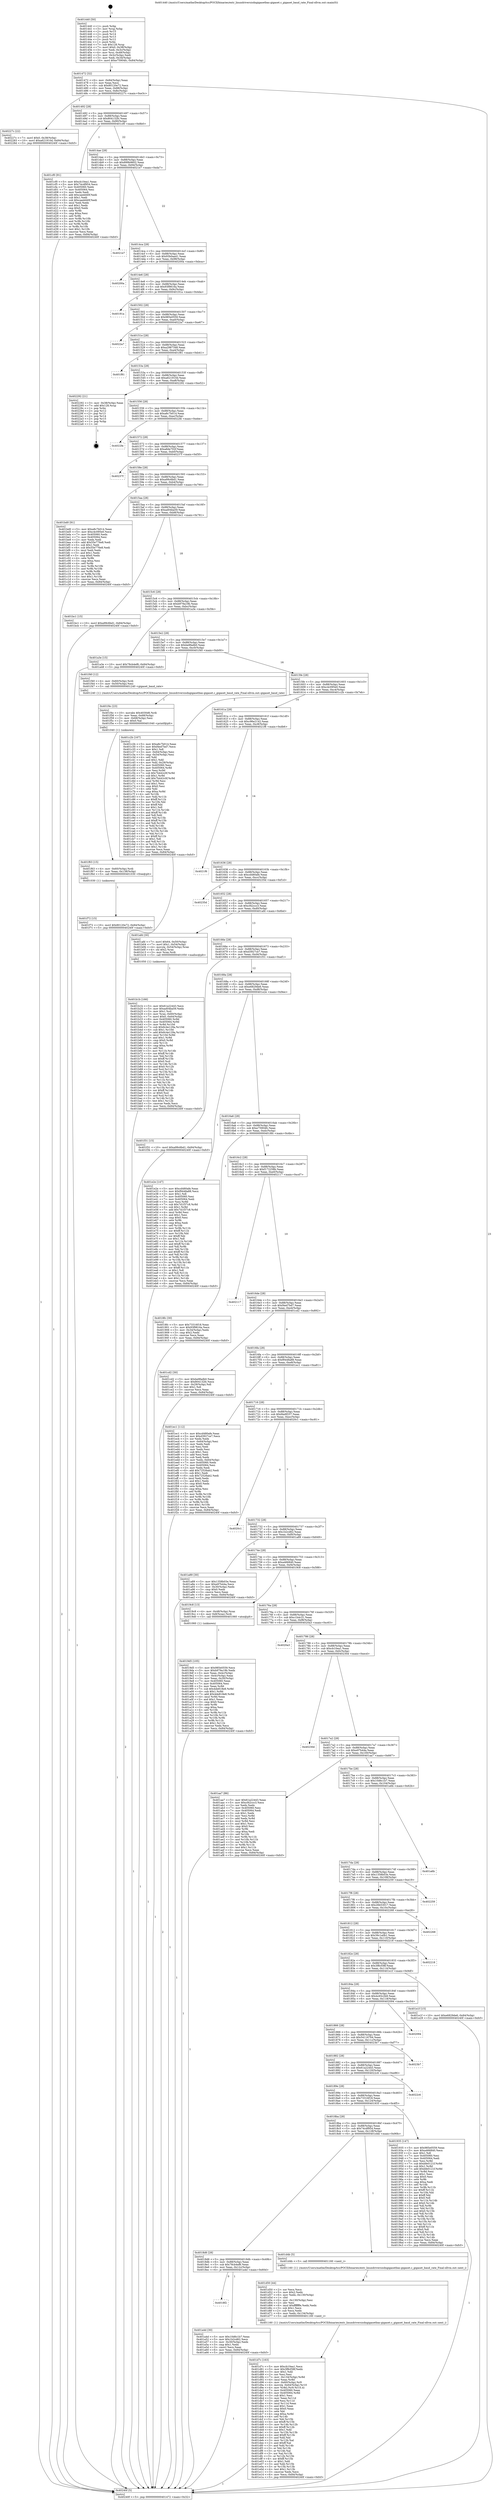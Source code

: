 digraph "0x401440" {
  label = "0x401440 (/mnt/c/Users/mathe/Desktop/tcc/POCII/binaries/extr_linuxdriversisdngigasetbas-gigaset.c_gigaset_baud_rate_Final-ollvm.out::main(0))"
  labelloc = "t"
  node[shape=record]

  Entry [label="",width=0.3,height=0.3,shape=circle,fillcolor=black,style=filled]
  "0x401472" [label="{
     0x401472 [32]\l
     | [instrs]\l
     &nbsp;&nbsp;0x401472 \<+6\>: mov -0x84(%rbp),%eax\l
     &nbsp;&nbsp;0x401478 \<+2\>: mov %eax,%ecx\l
     &nbsp;&nbsp;0x40147a \<+6\>: sub $0x80120e72,%ecx\l
     &nbsp;&nbsp;0x401480 \<+6\>: mov %eax,-0x88(%rbp)\l
     &nbsp;&nbsp;0x401486 \<+6\>: mov %ecx,-0x8c(%rbp)\l
     &nbsp;&nbsp;0x40148c \<+6\>: je 000000000040227c \<main+0xe3c\>\l
  }"]
  "0x40227c" [label="{
     0x40227c [22]\l
     | [instrs]\l
     &nbsp;&nbsp;0x40227c \<+7\>: movl $0x0,-0x38(%rbp)\l
     &nbsp;&nbsp;0x402283 \<+10\>: movl $0xa621910d,-0x84(%rbp)\l
     &nbsp;&nbsp;0x40228d \<+5\>: jmp 000000000040240f \<main+0xfcf\>\l
  }"]
  "0x401492" [label="{
     0x401492 [28]\l
     | [instrs]\l
     &nbsp;&nbsp;0x401492 \<+5\>: jmp 0000000000401497 \<main+0x57\>\l
     &nbsp;&nbsp;0x401497 \<+6\>: mov -0x88(%rbp),%eax\l
     &nbsp;&nbsp;0x40149d \<+5\>: sub $0x804132fc,%eax\l
     &nbsp;&nbsp;0x4014a2 \<+6\>: mov %eax,-0x90(%rbp)\l
     &nbsp;&nbsp;0x4014a8 \<+6\>: je 0000000000401cf0 \<main+0x8b0\>\l
  }"]
  Exit [label="",width=0.3,height=0.3,shape=circle,fillcolor=black,style=filled,peripheries=2]
  "0x401cf0" [label="{
     0x401cf0 [91]\l
     | [instrs]\l
     &nbsp;&nbsp;0x401cf0 \<+5\>: mov $0xcb10ea1,%eax\l
     &nbsp;&nbsp;0x401cf5 \<+5\>: mov $0x74cdf954,%ecx\l
     &nbsp;&nbsp;0x401cfa \<+7\>: mov 0x405060,%edx\l
     &nbsp;&nbsp;0x401d01 \<+7\>: mov 0x405064,%esi\l
     &nbsp;&nbsp;0x401d08 \<+2\>: mov %edx,%edi\l
     &nbsp;&nbsp;0x401d0a \<+6\>: add $0xcaedd40f,%edi\l
     &nbsp;&nbsp;0x401d10 \<+3\>: sub $0x1,%edi\l
     &nbsp;&nbsp;0x401d13 \<+6\>: sub $0xcaedd40f,%edi\l
     &nbsp;&nbsp;0x401d19 \<+3\>: imul %edi,%edx\l
     &nbsp;&nbsp;0x401d1c \<+3\>: and $0x1,%edx\l
     &nbsp;&nbsp;0x401d1f \<+3\>: cmp $0x0,%edx\l
     &nbsp;&nbsp;0x401d22 \<+4\>: sete %r8b\l
     &nbsp;&nbsp;0x401d26 \<+3\>: cmp $0xa,%esi\l
     &nbsp;&nbsp;0x401d29 \<+4\>: setl %r9b\l
     &nbsp;&nbsp;0x401d2d \<+3\>: mov %r8b,%r10b\l
     &nbsp;&nbsp;0x401d30 \<+3\>: and %r9b,%r10b\l
     &nbsp;&nbsp;0x401d33 \<+3\>: xor %r9b,%r8b\l
     &nbsp;&nbsp;0x401d36 \<+3\>: or %r8b,%r10b\l
     &nbsp;&nbsp;0x401d39 \<+4\>: test $0x1,%r10b\l
     &nbsp;&nbsp;0x401d3d \<+3\>: cmovne %ecx,%eax\l
     &nbsp;&nbsp;0x401d40 \<+6\>: mov %eax,-0x84(%rbp)\l
     &nbsp;&nbsp;0x401d46 \<+5\>: jmp 000000000040240f \<main+0xfcf\>\l
  }"]
  "0x4014ae" [label="{
     0x4014ae [28]\l
     | [instrs]\l
     &nbsp;&nbsp;0x4014ae \<+5\>: jmp 00000000004014b3 \<main+0x73\>\l
     &nbsp;&nbsp;0x4014b3 \<+6\>: mov -0x88(%rbp),%eax\l
     &nbsp;&nbsp;0x4014b9 \<+5\>: sub $0x899b9602,%eax\l
     &nbsp;&nbsp;0x4014be \<+6\>: mov %eax,-0x94(%rbp)\l
     &nbsp;&nbsp;0x4014c4 \<+6\>: je 00000000004021e7 \<main+0xda7\>\l
  }"]
  "0x401f72" [label="{
     0x401f72 [15]\l
     | [instrs]\l
     &nbsp;&nbsp;0x401f72 \<+10\>: movl $0x80120e72,-0x84(%rbp)\l
     &nbsp;&nbsp;0x401f7c \<+5\>: jmp 000000000040240f \<main+0xfcf\>\l
  }"]
  "0x4021e7" [label="{
     0x4021e7\l
  }", style=dashed]
  "0x4014ca" [label="{
     0x4014ca [28]\l
     | [instrs]\l
     &nbsp;&nbsp;0x4014ca \<+5\>: jmp 00000000004014cf \<main+0x8f\>\l
     &nbsp;&nbsp;0x4014cf \<+6\>: mov -0x88(%rbp),%eax\l
     &nbsp;&nbsp;0x4014d5 \<+5\>: sub $0x93b0aa41,%eax\l
     &nbsp;&nbsp;0x4014da \<+6\>: mov %eax,-0x98(%rbp)\l
     &nbsp;&nbsp;0x4014e0 \<+6\>: je 000000000040200a \<main+0xbca\>\l
  }"]
  "0x401f63" [label="{
     0x401f63 [15]\l
     | [instrs]\l
     &nbsp;&nbsp;0x401f63 \<+4\>: mov -0x60(%rbp),%rdi\l
     &nbsp;&nbsp;0x401f67 \<+6\>: mov %eax,-0x138(%rbp)\l
     &nbsp;&nbsp;0x401f6d \<+5\>: call 0000000000401030 \<free@plt\>\l
     | [calls]\l
     &nbsp;&nbsp;0x401030 \{1\} (unknown)\l
  }"]
  "0x40200a" [label="{
     0x40200a\l
  }", style=dashed]
  "0x4014e6" [label="{
     0x4014e6 [28]\l
     | [instrs]\l
     &nbsp;&nbsp;0x4014e6 \<+5\>: jmp 00000000004014eb \<main+0xab\>\l
     &nbsp;&nbsp;0x4014eb \<+6\>: mov -0x88(%rbp),%eax\l
     &nbsp;&nbsp;0x4014f1 \<+5\>: sub $0x93f9816a,%eax\l
     &nbsp;&nbsp;0x4014f6 \<+6\>: mov %eax,-0x9c(%rbp)\l
     &nbsp;&nbsp;0x4014fc \<+6\>: je 000000000040191a \<main+0x4da\>\l
  }"]
  "0x401f4c" [label="{
     0x401f4c [23]\l
     | [instrs]\l
     &nbsp;&nbsp;0x401f4c \<+10\>: movabs $0x4030d6,%rdi\l
     &nbsp;&nbsp;0x401f56 \<+3\>: mov %eax,-0x68(%rbp)\l
     &nbsp;&nbsp;0x401f59 \<+3\>: mov -0x68(%rbp),%esi\l
     &nbsp;&nbsp;0x401f5c \<+2\>: mov $0x0,%al\l
     &nbsp;&nbsp;0x401f5e \<+5\>: call 0000000000401040 \<printf@plt\>\l
     | [calls]\l
     &nbsp;&nbsp;0x401040 \{1\} (unknown)\l
  }"]
  "0x40191a" [label="{
     0x40191a\l
  }", style=dashed]
  "0x401502" [label="{
     0x401502 [28]\l
     | [instrs]\l
     &nbsp;&nbsp;0x401502 \<+5\>: jmp 0000000000401507 \<main+0xc7\>\l
     &nbsp;&nbsp;0x401507 \<+6\>: mov -0x88(%rbp),%eax\l
     &nbsp;&nbsp;0x40150d \<+5\>: sub $0x985e0559,%eax\l
     &nbsp;&nbsp;0x401512 \<+6\>: mov %eax,-0xa0(%rbp)\l
     &nbsp;&nbsp;0x401518 \<+6\>: je 00000000004022a7 \<main+0xe67\>\l
  }"]
  "0x401d7c" [label="{
     0x401d7c [163]\l
     | [instrs]\l
     &nbsp;&nbsp;0x401d7c \<+5\>: mov $0xcb10ea1,%ecx\l
     &nbsp;&nbsp;0x401d81 \<+5\>: mov $0x3f8cf38f,%edx\l
     &nbsp;&nbsp;0x401d86 \<+3\>: mov $0x1,%dil\l
     &nbsp;&nbsp;0x401d89 \<+2\>: xor %esi,%esi\l
     &nbsp;&nbsp;0x401d8b \<+7\>: mov -0x134(%rbp),%r8d\l
     &nbsp;&nbsp;0x401d92 \<+4\>: imul %eax,%r8d\l
     &nbsp;&nbsp;0x401d96 \<+4\>: mov -0x60(%rbp),%r9\l
     &nbsp;&nbsp;0x401d9a \<+4\>: movslq -0x64(%rbp),%r10\l
     &nbsp;&nbsp;0x401d9e \<+4\>: mov %r8d,(%r9,%r10,4)\l
     &nbsp;&nbsp;0x401da2 \<+7\>: mov 0x405060,%eax\l
     &nbsp;&nbsp;0x401da9 \<+8\>: mov 0x405064,%r8d\l
     &nbsp;&nbsp;0x401db1 \<+3\>: sub $0x1,%esi\l
     &nbsp;&nbsp;0x401db4 \<+3\>: mov %eax,%r11d\l
     &nbsp;&nbsp;0x401db7 \<+3\>: add %esi,%r11d\l
     &nbsp;&nbsp;0x401dba \<+4\>: imul %r11d,%eax\l
     &nbsp;&nbsp;0x401dbe \<+3\>: and $0x1,%eax\l
     &nbsp;&nbsp;0x401dc1 \<+3\>: cmp $0x0,%eax\l
     &nbsp;&nbsp;0x401dc4 \<+3\>: sete %bl\l
     &nbsp;&nbsp;0x401dc7 \<+4\>: cmp $0xa,%r8d\l
     &nbsp;&nbsp;0x401dcb \<+4\>: setl %r14b\l
     &nbsp;&nbsp;0x401dcf \<+3\>: mov %bl,%r15b\l
     &nbsp;&nbsp;0x401dd2 \<+4\>: xor $0xff,%r15b\l
     &nbsp;&nbsp;0x401dd6 \<+3\>: mov %r14b,%r12b\l
     &nbsp;&nbsp;0x401dd9 \<+4\>: xor $0xff,%r12b\l
     &nbsp;&nbsp;0x401ddd \<+4\>: xor $0x1,%dil\l
     &nbsp;&nbsp;0x401de1 \<+3\>: mov %r15b,%r13b\l
     &nbsp;&nbsp;0x401de4 \<+4\>: and $0xff,%r13b\l
     &nbsp;&nbsp;0x401de8 \<+3\>: and %dil,%bl\l
     &nbsp;&nbsp;0x401deb \<+3\>: mov %r12b,%al\l
     &nbsp;&nbsp;0x401dee \<+2\>: and $0xff,%al\l
     &nbsp;&nbsp;0x401df0 \<+3\>: and %dil,%r14b\l
     &nbsp;&nbsp;0x401df3 \<+3\>: or %bl,%r13b\l
     &nbsp;&nbsp;0x401df6 \<+3\>: or %r14b,%al\l
     &nbsp;&nbsp;0x401df9 \<+3\>: xor %al,%r13b\l
     &nbsp;&nbsp;0x401dfc \<+3\>: or %r12b,%r15b\l
     &nbsp;&nbsp;0x401dff \<+4\>: xor $0xff,%r15b\l
     &nbsp;&nbsp;0x401e03 \<+4\>: or $0x1,%dil\l
     &nbsp;&nbsp;0x401e07 \<+3\>: and %dil,%r15b\l
     &nbsp;&nbsp;0x401e0a \<+3\>: or %r15b,%r13b\l
     &nbsp;&nbsp;0x401e0d \<+4\>: test $0x1,%r13b\l
     &nbsp;&nbsp;0x401e11 \<+3\>: cmovne %edx,%ecx\l
     &nbsp;&nbsp;0x401e14 \<+6\>: mov %ecx,-0x84(%rbp)\l
     &nbsp;&nbsp;0x401e1a \<+5\>: jmp 000000000040240f \<main+0xfcf\>\l
  }"]
  "0x4022a7" [label="{
     0x4022a7\l
  }", style=dashed]
  "0x40151e" [label="{
     0x40151e [28]\l
     | [instrs]\l
     &nbsp;&nbsp;0x40151e \<+5\>: jmp 0000000000401523 \<main+0xe3\>\l
     &nbsp;&nbsp;0x401523 \<+6\>: mov -0x88(%rbp),%eax\l
     &nbsp;&nbsp;0x401529 \<+5\>: sub $0xa2987348,%eax\l
     &nbsp;&nbsp;0x40152e \<+6\>: mov %eax,-0xa4(%rbp)\l
     &nbsp;&nbsp;0x401534 \<+6\>: je 0000000000401f81 \<main+0xb41\>\l
  }"]
  "0x401d50" [label="{
     0x401d50 [44]\l
     | [instrs]\l
     &nbsp;&nbsp;0x401d50 \<+2\>: xor %ecx,%ecx\l
     &nbsp;&nbsp;0x401d52 \<+5\>: mov $0x2,%edx\l
     &nbsp;&nbsp;0x401d57 \<+6\>: mov %edx,-0x130(%rbp)\l
     &nbsp;&nbsp;0x401d5d \<+1\>: cltd\l
     &nbsp;&nbsp;0x401d5e \<+6\>: mov -0x130(%rbp),%esi\l
     &nbsp;&nbsp;0x401d64 \<+2\>: idiv %esi\l
     &nbsp;&nbsp;0x401d66 \<+6\>: imul $0xfffffffe,%edx,%edx\l
     &nbsp;&nbsp;0x401d6c \<+3\>: sub $0x1,%ecx\l
     &nbsp;&nbsp;0x401d6f \<+2\>: sub %ecx,%edx\l
     &nbsp;&nbsp;0x401d71 \<+6\>: mov %edx,-0x134(%rbp)\l
     &nbsp;&nbsp;0x401d77 \<+5\>: call 0000000000401160 \<next_i\>\l
     | [calls]\l
     &nbsp;&nbsp;0x401160 \{1\} (/mnt/c/Users/mathe/Desktop/tcc/POCII/binaries/extr_linuxdriversisdngigasetbas-gigaset.c_gigaset_baud_rate_Final-ollvm.out::next_i)\l
  }"]
  "0x401f81" [label="{
     0x401f81\l
  }", style=dashed]
  "0x40153a" [label="{
     0x40153a [28]\l
     | [instrs]\l
     &nbsp;&nbsp;0x40153a \<+5\>: jmp 000000000040153f \<main+0xff\>\l
     &nbsp;&nbsp;0x40153f \<+6\>: mov -0x88(%rbp),%eax\l
     &nbsp;&nbsp;0x401545 \<+5\>: sub $0xa621910d,%eax\l
     &nbsp;&nbsp;0x40154a \<+6\>: mov %eax,-0xa8(%rbp)\l
     &nbsp;&nbsp;0x401550 \<+6\>: je 0000000000402292 \<main+0xe52\>\l
  }"]
  "0x401b1b" [label="{
     0x401b1b [166]\l
     | [instrs]\l
     &nbsp;&nbsp;0x401b1b \<+5\>: mov $0x61a22443,%ecx\l
     &nbsp;&nbsp;0x401b20 \<+5\>: mov $0xad04ba59,%edx\l
     &nbsp;&nbsp;0x401b25 \<+3\>: mov $0x1,%sil\l
     &nbsp;&nbsp;0x401b28 \<+4\>: mov %rax,-0x60(%rbp)\l
     &nbsp;&nbsp;0x401b2c \<+7\>: movl $0x0,-0x64(%rbp)\l
     &nbsp;&nbsp;0x401b33 \<+8\>: mov 0x405060,%r8d\l
     &nbsp;&nbsp;0x401b3b \<+8\>: mov 0x405064,%r9d\l
     &nbsp;&nbsp;0x401b43 \<+3\>: mov %r8d,%r10d\l
     &nbsp;&nbsp;0x401b46 \<+7\>: sub $0x6c4e129a,%r10d\l
     &nbsp;&nbsp;0x401b4d \<+4\>: sub $0x1,%r10d\l
     &nbsp;&nbsp;0x401b51 \<+7\>: add $0x6c4e129a,%r10d\l
     &nbsp;&nbsp;0x401b58 \<+4\>: imul %r10d,%r8d\l
     &nbsp;&nbsp;0x401b5c \<+4\>: and $0x1,%r8d\l
     &nbsp;&nbsp;0x401b60 \<+4\>: cmp $0x0,%r8d\l
     &nbsp;&nbsp;0x401b64 \<+4\>: sete %r11b\l
     &nbsp;&nbsp;0x401b68 \<+4\>: cmp $0xa,%r9d\l
     &nbsp;&nbsp;0x401b6c \<+3\>: setl %bl\l
     &nbsp;&nbsp;0x401b6f \<+3\>: mov %r11b,%r14b\l
     &nbsp;&nbsp;0x401b72 \<+4\>: xor $0xff,%r14b\l
     &nbsp;&nbsp;0x401b76 \<+3\>: mov %bl,%r15b\l
     &nbsp;&nbsp;0x401b79 \<+4\>: xor $0xff,%r15b\l
     &nbsp;&nbsp;0x401b7d \<+4\>: xor $0x0,%sil\l
     &nbsp;&nbsp;0x401b81 \<+3\>: mov %r14b,%r12b\l
     &nbsp;&nbsp;0x401b84 \<+4\>: and $0x0,%r12b\l
     &nbsp;&nbsp;0x401b88 \<+3\>: and %sil,%r11b\l
     &nbsp;&nbsp;0x401b8b \<+3\>: mov %r15b,%r13b\l
     &nbsp;&nbsp;0x401b8e \<+4\>: and $0x0,%r13b\l
     &nbsp;&nbsp;0x401b92 \<+3\>: and %sil,%bl\l
     &nbsp;&nbsp;0x401b95 \<+3\>: or %r11b,%r12b\l
     &nbsp;&nbsp;0x401b98 \<+3\>: or %bl,%r13b\l
     &nbsp;&nbsp;0x401b9b \<+3\>: xor %r13b,%r12b\l
     &nbsp;&nbsp;0x401b9e \<+3\>: or %r15b,%r14b\l
     &nbsp;&nbsp;0x401ba1 \<+4\>: xor $0xff,%r14b\l
     &nbsp;&nbsp;0x401ba5 \<+4\>: or $0x0,%sil\l
     &nbsp;&nbsp;0x401ba9 \<+3\>: and %sil,%r14b\l
     &nbsp;&nbsp;0x401bac \<+3\>: or %r14b,%r12b\l
     &nbsp;&nbsp;0x401baf \<+4\>: test $0x1,%r12b\l
     &nbsp;&nbsp;0x401bb3 \<+3\>: cmovne %edx,%ecx\l
     &nbsp;&nbsp;0x401bb6 \<+6\>: mov %ecx,-0x84(%rbp)\l
     &nbsp;&nbsp;0x401bbc \<+5\>: jmp 000000000040240f \<main+0xfcf\>\l
  }"]
  "0x402292" [label="{
     0x402292 [21]\l
     | [instrs]\l
     &nbsp;&nbsp;0x402292 \<+3\>: mov -0x38(%rbp),%eax\l
     &nbsp;&nbsp;0x402295 \<+7\>: add $0x128,%rsp\l
     &nbsp;&nbsp;0x40229c \<+1\>: pop %rbx\l
     &nbsp;&nbsp;0x40229d \<+2\>: pop %r12\l
     &nbsp;&nbsp;0x40229f \<+2\>: pop %r13\l
     &nbsp;&nbsp;0x4022a1 \<+2\>: pop %r14\l
     &nbsp;&nbsp;0x4022a3 \<+2\>: pop %r15\l
     &nbsp;&nbsp;0x4022a5 \<+1\>: pop %rbp\l
     &nbsp;&nbsp;0x4022a6 \<+1\>: ret\l
  }"]
  "0x401556" [label="{
     0x401556 [28]\l
     | [instrs]\l
     &nbsp;&nbsp;0x401556 \<+5\>: jmp 000000000040155b \<main+0x11b\>\l
     &nbsp;&nbsp;0x40155b \<+6\>: mov -0x88(%rbp),%eax\l
     &nbsp;&nbsp;0x401561 \<+5\>: sub $0xa8c7b014,%eax\l
     &nbsp;&nbsp;0x401566 \<+6\>: mov %eax,-0xac(%rbp)\l
     &nbsp;&nbsp;0x40156c \<+6\>: je 00000000004022fe \<main+0xebe\>\l
  }"]
  "0x4018f2" [label="{
     0x4018f2\l
  }", style=dashed]
  "0x4022fe" [label="{
     0x4022fe\l
  }", style=dashed]
  "0x401572" [label="{
     0x401572 [28]\l
     | [instrs]\l
     &nbsp;&nbsp;0x401572 \<+5\>: jmp 0000000000401577 \<main+0x137\>\l
     &nbsp;&nbsp;0x401577 \<+6\>: mov -0x88(%rbp),%eax\l
     &nbsp;&nbsp;0x40157d \<+5\>: sub $0xa8de702f,%eax\l
     &nbsp;&nbsp;0x401582 \<+6\>: mov %eax,-0xb0(%rbp)\l
     &nbsp;&nbsp;0x401588 \<+6\>: je 000000000040237f \<main+0xf3f\>\l
  }"]
  "0x401a4d" [label="{
     0x401a4d [30]\l
     | [instrs]\l
     &nbsp;&nbsp;0x401a4d \<+5\>: mov $0x10d6c1b7,%eax\l
     &nbsp;&nbsp;0x401a52 \<+5\>: mov $0x1b2cd62,%ecx\l
     &nbsp;&nbsp;0x401a57 \<+3\>: mov -0x30(%rbp),%edx\l
     &nbsp;&nbsp;0x401a5a \<+3\>: cmp $0x1,%edx\l
     &nbsp;&nbsp;0x401a5d \<+3\>: cmovl %ecx,%eax\l
     &nbsp;&nbsp;0x401a60 \<+6\>: mov %eax,-0x84(%rbp)\l
     &nbsp;&nbsp;0x401a66 \<+5\>: jmp 000000000040240f \<main+0xfcf\>\l
  }"]
  "0x40237f" [label="{
     0x40237f\l
  }", style=dashed]
  "0x40158e" [label="{
     0x40158e [28]\l
     | [instrs]\l
     &nbsp;&nbsp;0x40158e \<+5\>: jmp 0000000000401593 \<main+0x153\>\l
     &nbsp;&nbsp;0x401593 \<+6\>: mov -0x88(%rbp),%eax\l
     &nbsp;&nbsp;0x401599 \<+5\>: sub $0xa99c6bd1,%eax\l
     &nbsp;&nbsp;0x40159e \<+6\>: mov %eax,-0xb4(%rbp)\l
     &nbsp;&nbsp;0x4015a4 \<+6\>: je 0000000000401bd0 \<main+0x790\>\l
  }"]
  "0x4018d6" [label="{
     0x4018d6 [28]\l
     | [instrs]\l
     &nbsp;&nbsp;0x4018d6 \<+5\>: jmp 00000000004018db \<main+0x49b\>\l
     &nbsp;&nbsp;0x4018db \<+6\>: mov -0x88(%rbp),%eax\l
     &nbsp;&nbsp;0x4018e1 \<+5\>: sub $0x78cb4ef6,%eax\l
     &nbsp;&nbsp;0x4018e6 \<+6\>: mov %eax,-0x12c(%rbp)\l
     &nbsp;&nbsp;0x4018ec \<+6\>: je 0000000000401a4d \<main+0x60d\>\l
  }"]
  "0x401bd0" [label="{
     0x401bd0 [91]\l
     | [instrs]\l
     &nbsp;&nbsp;0x401bd0 \<+5\>: mov $0xa8c7b014,%eax\l
     &nbsp;&nbsp;0x401bd5 \<+5\>: mov $0xc4c095e0,%ecx\l
     &nbsp;&nbsp;0x401bda \<+7\>: mov 0x405060,%edx\l
     &nbsp;&nbsp;0x401be1 \<+7\>: mov 0x405064,%esi\l
     &nbsp;&nbsp;0x401be8 \<+2\>: mov %edx,%edi\l
     &nbsp;&nbsp;0x401bea \<+6\>: add $0x55e776e8,%edi\l
     &nbsp;&nbsp;0x401bf0 \<+3\>: sub $0x1,%edi\l
     &nbsp;&nbsp;0x401bf3 \<+6\>: sub $0x55e776e8,%edi\l
     &nbsp;&nbsp;0x401bf9 \<+3\>: imul %edi,%edx\l
     &nbsp;&nbsp;0x401bfc \<+3\>: and $0x1,%edx\l
     &nbsp;&nbsp;0x401bff \<+3\>: cmp $0x0,%edx\l
     &nbsp;&nbsp;0x401c02 \<+4\>: sete %r8b\l
     &nbsp;&nbsp;0x401c06 \<+3\>: cmp $0xa,%esi\l
     &nbsp;&nbsp;0x401c09 \<+4\>: setl %r9b\l
     &nbsp;&nbsp;0x401c0d \<+3\>: mov %r8b,%r10b\l
     &nbsp;&nbsp;0x401c10 \<+3\>: and %r9b,%r10b\l
     &nbsp;&nbsp;0x401c13 \<+3\>: xor %r9b,%r8b\l
     &nbsp;&nbsp;0x401c16 \<+3\>: or %r8b,%r10b\l
     &nbsp;&nbsp;0x401c19 \<+4\>: test $0x1,%r10b\l
     &nbsp;&nbsp;0x401c1d \<+3\>: cmovne %ecx,%eax\l
     &nbsp;&nbsp;0x401c20 \<+6\>: mov %eax,-0x84(%rbp)\l
     &nbsp;&nbsp;0x401c26 \<+5\>: jmp 000000000040240f \<main+0xfcf\>\l
  }"]
  "0x4015aa" [label="{
     0x4015aa [28]\l
     | [instrs]\l
     &nbsp;&nbsp;0x4015aa \<+5\>: jmp 00000000004015af \<main+0x16f\>\l
     &nbsp;&nbsp;0x4015af \<+6\>: mov -0x88(%rbp),%eax\l
     &nbsp;&nbsp;0x4015b5 \<+5\>: sub $0xad04ba59,%eax\l
     &nbsp;&nbsp;0x4015ba \<+6\>: mov %eax,-0xb8(%rbp)\l
     &nbsp;&nbsp;0x4015c0 \<+6\>: je 0000000000401bc1 \<main+0x781\>\l
  }"]
  "0x401d4b" [label="{
     0x401d4b [5]\l
     | [instrs]\l
     &nbsp;&nbsp;0x401d4b \<+5\>: call 0000000000401160 \<next_i\>\l
     | [calls]\l
     &nbsp;&nbsp;0x401160 \{1\} (/mnt/c/Users/mathe/Desktop/tcc/POCII/binaries/extr_linuxdriversisdngigasetbas-gigaset.c_gigaset_baud_rate_Final-ollvm.out::next_i)\l
  }"]
  "0x401bc1" [label="{
     0x401bc1 [15]\l
     | [instrs]\l
     &nbsp;&nbsp;0x401bc1 \<+10\>: movl $0xa99c6bd1,-0x84(%rbp)\l
     &nbsp;&nbsp;0x401bcb \<+5\>: jmp 000000000040240f \<main+0xfcf\>\l
  }"]
  "0x4015c6" [label="{
     0x4015c6 [28]\l
     | [instrs]\l
     &nbsp;&nbsp;0x4015c6 \<+5\>: jmp 00000000004015cb \<main+0x18b\>\l
     &nbsp;&nbsp;0x4015cb \<+6\>: mov -0x88(%rbp),%eax\l
     &nbsp;&nbsp;0x4015d1 \<+5\>: sub $0xb979a19b,%eax\l
     &nbsp;&nbsp;0x4015d6 \<+6\>: mov %eax,-0xbc(%rbp)\l
     &nbsp;&nbsp;0x4015dc \<+6\>: je 0000000000401a3e \<main+0x5fe\>\l
  }"]
  "0x4019d5" [label="{
     0x4019d5 [105]\l
     | [instrs]\l
     &nbsp;&nbsp;0x4019d5 \<+5\>: mov $0x985e0559,%ecx\l
     &nbsp;&nbsp;0x4019da \<+5\>: mov $0xb979a19b,%edx\l
     &nbsp;&nbsp;0x4019df \<+3\>: mov %eax,-0x4c(%rbp)\l
     &nbsp;&nbsp;0x4019e2 \<+3\>: mov -0x4c(%rbp),%eax\l
     &nbsp;&nbsp;0x4019e5 \<+3\>: mov %eax,-0x30(%rbp)\l
     &nbsp;&nbsp;0x4019e8 \<+7\>: mov 0x405060,%eax\l
     &nbsp;&nbsp;0x4019ef \<+7\>: mov 0x405064,%esi\l
     &nbsp;&nbsp;0x4019f6 \<+3\>: mov %eax,%r8d\l
     &nbsp;&nbsp;0x4019f9 \<+7\>: sub $0x4de818e8,%r8d\l
     &nbsp;&nbsp;0x401a00 \<+4\>: sub $0x1,%r8d\l
     &nbsp;&nbsp;0x401a04 \<+7\>: add $0x4de818e8,%r8d\l
     &nbsp;&nbsp;0x401a0b \<+4\>: imul %r8d,%eax\l
     &nbsp;&nbsp;0x401a0f \<+3\>: and $0x1,%eax\l
     &nbsp;&nbsp;0x401a12 \<+3\>: cmp $0x0,%eax\l
     &nbsp;&nbsp;0x401a15 \<+4\>: sete %r9b\l
     &nbsp;&nbsp;0x401a19 \<+3\>: cmp $0xa,%esi\l
     &nbsp;&nbsp;0x401a1c \<+4\>: setl %r10b\l
     &nbsp;&nbsp;0x401a20 \<+3\>: mov %r9b,%r11b\l
     &nbsp;&nbsp;0x401a23 \<+3\>: and %r10b,%r11b\l
     &nbsp;&nbsp;0x401a26 \<+3\>: xor %r10b,%r9b\l
     &nbsp;&nbsp;0x401a29 \<+3\>: or %r9b,%r11b\l
     &nbsp;&nbsp;0x401a2c \<+4\>: test $0x1,%r11b\l
     &nbsp;&nbsp;0x401a30 \<+3\>: cmovne %edx,%ecx\l
     &nbsp;&nbsp;0x401a33 \<+6\>: mov %ecx,-0x84(%rbp)\l
     &nbsp;&nbsp;0x401a39 \<+5\>: jmp 000000000040240f \<main+0xfcf\>\l
  }"]
  "0x401a3e" [label="{
     0x401a3e [15]\l
     | [instrs]\l
     &nbsp;&nbsp;0x401a3e \<+10\>: movl $0x78cb4ef6,-0x84(%rbp)\l
     &nbsp;&nbsp;0x401a48 \<+5\>: jmp 000000000040240f \<main+0xfcf\>\l
  }"]
  "0x4015e2" [label="{
     0x4015e2 [28]\l
     | [instrs]\l
     &nbsp;&nbsp;0x4015e2 \<+5\>: jmp 00000000004015e7 \<main+0x1a7\>\l
     &nbsp;&nbsp;0x4015e7 \<+6\>: mov -0x88(%rbp),%eax\l
     &nbsp;&nbsp;0x4015ed \<+5\>: sub $0xbe9fadb0,%eax\l
     &nbsp;&nbsp;0x4015f2 \<+6\>: mov %eax,-0xc0(%rbp)\l
     &nbsp;&nbsp;0x4015f8 \<+6\>: je 0000000000401f40 \<main+0xb00\>\l
  }"]
  "0x4018ba" [label="{
     0x4018ba [28]\l
     | [instrs]\l
     &nbsp;&nbsp;0x4018ba \<+5\>: jmp 00000000004018bf \<main+0x47f\>\l
     &nbsp;&nbsp;0x4018bf \<+6\>: mov -0x88(%rbp),%eax\l
     &nbsp;&nbsp;0x4018c5 \<+5\>: sub $0x74cdf954,%eax\l
     &nbsp;&nbsp;0x4018ca \<+6\>: mov %eax,-0x128(%rbp)\l
     &nbsp;&nbsp;0x4018d0 \<+6\>: je 0000000000401d4b \<main+0x90b\>\l
  }"]
  "0x401f40" [label="{
     0x401f40 [12]\l
     | [instrs]\l
     &nbsp;&nbsp;0x401f40 \<+4\>: mov -0x60(%rbp),%rdi\l
     &nbsp;&nbsp;0x401f44 \<+3\>: mov -0x50(%rbp),%esi\l
     &nbsp;&nbsp;0x401f47 \<+5\>: call 0000000000401240 \<gigaset_baud_rate\>\l
     | [calls]\l
     &nbsp;&nbsp;0x401240 \{1\} (/mnt/c/Users/mathe/Desktop/tcc/POCII/binaries/extr_linuxdriversisdngigasetbas-gigaset.c_gigaset_baud_rate_Final-ollvm.out::gigaset_baud_rate)\l
  }"]
  "0x4015fe" [label="{
     0x4015fe [28]\l
     | [instrs]\l
     &nbsp;&nbsp;0x4015fe \<+5\>: jmp 0000000000401603 \<main+0x1c3\>\l
     &nbsp;&nbsp;0x401603 \<+6\>: mov -0x88(%rbp),%eax\l
     &nbsp;&nbsp;0x401609 \<+5\>: sub $0xc4c095e0,%eax\l
     &nbsp;&nbsp;0x40160e \<+6\>: mov %eax,-0xc4(%rbp)\l
     &nbsp;&nbsp;0x401614 \<+6\>: je 0000000000401c2b \<main+0x7eb\>\l
  }"]
  "0x401935" [label="{
     0x401935 [147]\l
     | [instrs]\l
     &nbsp;&nbsp;0x401935 \<+5\>: mov $0x985e0559,%eax\l
     &nbsp;&nbsp;0x40193a \<+5\>: mov $0xa466840,%ecx\l
     &nbsp;&nbsp;0x40193f \<+2\>: mov $0x1,%dl\l
     &nbsp;&nbsp;0x401941 \<+7\>: mov 0x405060,%esi\l
     &nbsp;&nbsp;0x401948 \<+7\>: mov 0x405064,%edi\l
     &nbsp;&nbsp;0x40194f \<+3\>: mov %esi,%r8d\l
     &nbsp;&nbsp;0x401952 \<+7\>: sub $0xbfe0121f,%r8d\l
     &nbsp;&nbsp;0x401959 \<+4\>: sub $0x1,%r8d\l
     &nbsp;&nbsp;0x40195d \<+7\>: add $0xbfe0121f,%r8d\l
     &nbsp;&nbsp;0x401964 \<+4\>: imul %r8d,%esi\l
     &nbsp;&nbsp;0x401968 \<+3\>: and $0x1,%esi\l
     &nbsp;&nbsp;0x40196b \<+3\>: cmp $0x0,%esi\l
     &nbsp;&nbsp;0x40196e \<+4\>: sete %r9b\l
     &nbsp;&nbsp;0x401972 \<+3\>: cmp $0xa,%edi\l
     &nbsp;&nbsp;0x401975 \<+4\>: setl %r10b\l
     &nbsp;&nbsp;0x401979 \<+3\>: mov %r9b,%r11b\l
     &nbsp;&nbsp;0x40197c \<+4\>: xor $0xff,%r11b\l
     &nbsp;&nbsp;0x401980 \<+3\>: mov %r10b,%bl\l
     &nbsp;&nbsp;0x401983 \<+3\>: xor $0xff,%bl\l
     &nbsp;&nbsp;0x401986 \<+3\>: xor $0x0,%dl\l
     &nbsp;&nbsp;0x401989 \<+3\>: mov %r11b,%r14b\l
     &nbsp;&nbsp;0x40198c \<+4\>: and $0x0,%r14b\l
     &nbsp;&nbsp;0x401990 \<+3\>: and %dl,%r9b\l
     &nbsp;&nbsp;0x401993 \<+3\>: mov %bl,%r15b\l
     &nbsp;&nbsp;0x401996 \<+4\>: and $0x0,%r15b\l
     &nbsp;&nbsp;0x40199a \<+3\>: and %dl,%r10b\l
     &nbsp;&nbsp;0x40199d \<+3\>: or %r9b,%r14b\l
     &nbsp;&nbsp;0x4019a0 \<+3\>: or %r10b,%r15b\l
     &nbsp;&nbsp;0x4019a3 \<+3\>: xor %r15b,%r14b\l
     &nbsp;&nbsp;0x4019a6 \<+3\>: or %bl,%r11b\l
     &nbsp;&nbsp;0x4019a9 \<+4\>: xor $0xff,%r11b\l
     &nbsp;&nbsp;0x4019ad \<+3\>: or $0x0,%dl\l
     &nbsp;&nbsp;0x4019b0 \<+3\>: and %dl,%r11b\l
     &nbsp;&nbsp;0x4019b3 \<+3\>: or %r11b,%r14b\l
     &nbsp;&nbsp;0x4019b6 \<+4\>: test $0x1,%r14b\l
     &nbsp;&nbsp;0x4019ba \<+3\>: cmovne %ecx,%eax\l
     &nbsp;&nbsp;0x4019bd \<+6\>: mov %eax,-0x84(%rbp)\l
     &nbsp;&nbsp;0x4019c3 \<+5\>: jmp 000000000040240f \<main+0xfcf\>\l
  }"]
  "0x401c2b" [label="{
     0x401c2b [167]\l
     | [instrs]\l
     &nbsp;&nbsp;0x401c2b \<+5\>: mov $0xa8c7b014,%eax\l
     &nbsp;&nbsp;0x401c30 \<+5\>: mov $0xf4ed7bd7,%ecx\l
     &nbsp;&nbsp;0x401c35 \<+2\>: mov $0x1,%dl\l
     &nbsp;&nbsp;0x401c37 \<+3\>: mov -0x64(%rbp),%esi\l
     &nbsp;&nbsp;0x401c3a \<+3\>: cmp -0x54(%rbp),%esi\l
     &nbsp;&nbsp;0x401c3d \<+4\>: setl %dil\l
     &nbsp;&nbsp;0x401c41 \<+4\>: and $0x1,%dil\l
     &nbsp;&nbsp;0x401c45 \<+4\>: mov %dil,-0x29(%rbp)\l
     &nbsp;&nbsp;0x401c49 \<+7\>: mov 0x405060,%esi\l
     &nbsp;&nbsp;0x401c50 \<+8\>: mov 0x405064,%r8d\l
     &nbsp;&nbsp;0x401c58 \<+3\>: mov %esi,%r9d\l
     &nbsp;&nbsp;0x401c5b \<+7\>: sub $0x7b442c0f,%r9d\l
     &nbsp;&nbsp;0x401c62 \<+4\>: sub $0x1,%r9d\l
     &nbsp;&nbsp;0x401c66 \<+7\>: add $0x7b442c0f,%r9d\l
     &nbsp;&nbsp;0x401c6d \<+4\>: imul %r9d,%esi\l
     &nbsp;&nbsp;0x401c71 \<+3\>: and $0x1,%esi\l
     &nbsp;&nbsp;0x401c74 \<+3\>: cmp $0x0,%esi\l
     &nbsp;&nbsp;0x401c77 \<+4\>: sete %dil\l
     &nbsp;&nbsp;0x401c7b \<+4\>: cmp $0xa,%r8d\l
     &nbsp;&nbsp;0x401c7f \<+4\>: setl %r10b\l
     &nbsp;&nbsp;0x401c83 \<+3\>: mov %dil,%r11b\l
     &nbsp;&nbsp;0x401c86 \<+4\>: xor $0xff,%r11b\l
     &nbsp;&nbsp;0x401c8a \<+3\>: mov %r10b,%bl\l
     &nbsp;&nbsp;0x401c8d \<+3\>: xor $0xff,%bl\l
     &nbsp;&nbsp;0x401c90 \<+3\>: xor $0x1,%dl\l
     &nbsp;&nbsp;0x401c93 \<+3\>: mov %r11b,%r14b\l
     &nbsp;&nbsp;0x401c96 \<+4\>: and $0xff,%r14b\l
     &nbsp;&nbsp;0x401c9a \<+3\>: and %dl,%dil\l
     &nbsp;&nbsp;0x401c9d \<+3\>: mov %bl,%r15b\l
     &nbsp;&nbsp;0x401ca0 \<+4\>: and $0xff,%r15b\l
     &nbsp;&nbsp;0x401ca4 \<+3\>: and %dl,%r10b\l
     &nbsp;&nbsp;0x401ca7 \<+3\>: or %dil,%r14b\l
     &nbsp;&nbsp;0x401caa \<+3\>: or %r10b,%r15b\l
     &nbsp;&nbsp;0x401cad \<+3\>: xor %r15b,%r14b\l
     &nbsp;&nbsp;0x401cb0 \<+3\>: or %bl,%r11b\l
     &nbsp;&nbsp;0x401cb3 \<+4\>: xor $0xff,%r11b\l
     &nbsp;&nbsp;0x401cb7 \<+3\>: or $0x1,%dl\l
     &nbsp;&nbsp;0x401cba \<+3\>: and %dl,%r11b\l
     &nbsp;&nbsp;0x401cbd \<+3\>: or %r11b,%r14b\l
     &nbsp;&nbsp;0x401cc0 \<+4\>: test $0x1,%r14b\l
     &nbsp;&nbsp;0x401cc4 \<+3\>: cmovne %ecx,%eax\l
     &nbsp;&nbsp;0x401cc7 \<+6\>: mov %eax,-0x84(%rbp)\l
     &nbsp;&nbsp;0x401ccd \<+5\>: jmp 000000000040240f \<main+0xfcf\>\l
  }"]
  "0x40161a" [label="{
     0x40161a [28]\l
     | [instrs]\l
     &nbsp;&nbsp;0x40161a \<+5\>: jmp 000000000040161f \<main+0x1df\>\l
     &nbsp;&nbsp;0x40161f \<+6\>: mov -0x88(%rbp),%eax\l
     &nbsp;&nbsp;0x401625 \<+5\>: sub $0xc96e2142,%eax\l
     &nbsp;&nbsp;0x40162a \<+6\>: mov %eax,-0xc8(%rbp)\l
     &nbsp;&nbsp;0x401630 \<+6\>: je 00000000004021f6 \<main+0xdb6\>\l
  }"]
  "0x40189e" [label="{
     0x40189e [28]\l
     | [instrs]\l
     &nbsp;&nbsp;0x40189e \<+5\>: jmp 00000000004018a3 \<main+0x463\>\l
     &nbsp;&nbsp;0x4018a3 \<+6\>: mov -0x88(%rbp),%eax\l
     &nbsp;&nbsp;0x4018a9 \<+5\>: sub $0x73316f18,%eax\l
     &nbsp;&nbsp;0x4018ae \<+6\>: mov %eax,-0x124(%rbp)\l
     &nbsp;&nbsp;0x4018b4 \<+6\>: je 0000000000401935 \<main+0x4f5\>\l
  }"]
  "0x4021f6" [label="{
     0x4021f6\l
  }", style=dashed]
  "0x401636" [label="{
     0x401636 [28]\l
     | [instrs]\l
     &nbsp;&nbsp;0x401636 \<+5\>: jmp 000000000040163b \<main+0x1fb\>\l
     &nbsp;&nbsp;0x40163b \<+6\>: mov -0x88(%rbp),%eax\l
     &nbsp;&nbsp;0x401641 \<+5\>: sub $0xcd480afe,%eax\l
     &nbsp;&nbsp;0x401646 \<+6\>: mov %eax,-0xcc(%rbp)\l
     &nbsp;&nbsp;0x40164c \<+6\>: je 000000000040235d \<main+0xf1d\>\l
  }"]
  "0x4022c6" [label="{
     0x4022c6\l
  }", style=dashed]
  "0x40235d" [label="{
     0x40235d\l
  }", style=dashed]
  "0x401652" [label="{
     0x401652 [28]\l
     | [instrs]\l
     &nbsp;&nbsp;0x401652 \<+5\>: jmp 0000000000401657 \<main+0x217\>\l
     &nbsp;&nbsp;0x401657 \<+6\>: mov -0x88(%rbp),%eax\l
     &nbsp;&nbsp;0x40165d \<+5\>: sub $0xcf42ccc3,%eax\l
     &nbsp;&nbsp;0x401662 \<+6\>: mov %eax,-0xd0(%rbp)\l
     &nbsp;&nbsp;0x401668 \<+6\>: je 0000000000401afd \<main+0x6bd\>\l
  }"]
  "0x401882" [label="{
     0x401882 [28]\l
     | [instrs]\l
     &nbsp;&nbsp;0x401882 \<+5\>: jmp 0000000000401887 \<main+0x447\>\l
     &nbsp;&nbsp;0x401887 \<+6\>: mov -0x88(%rbp),%eax\l
     &nbsp;&nbsp;0x40188d \<+5\>: sub $0x61a22443,%eax\l
     &nbsp;&nbsp;0x401892 \<+6\>: mov %eax,-0x120(%rbp)\l
     &nbsp;&nbsp;0x401898 \<+6\>: je 00000000004022c6 \<main+0xe86\>\l
  }"]
  "0x401afd" [label="{
     0x401afd [30]\l
     | [instrs]\l
     &nbsp;&nbsp;0x401afd \<+7\>: movl $0x64,-0x50(%rbp)\l
     &nbsp;&nbsp;0x401b04 \<+7\>: movl $0x1,-0x54(%rbp)\l
     &nbsp;&nbsp;0x401b0b \<+4\>: movslq -0x54(%rbp),%rax\l
     &nbsp;&nbsp;0x401b0f \<+4\>: shl $0x2,%rax\l
     &nbsp;&nbsp;0x401b13 \<+3\>: mov %rax,%rdi\l
     &nbsp;&nbsp;0x401b16 \<+5\>: call 0000000000401050 \<malloc@plt\>\l
     | [calls]\l
     &nbsp;&nbsp;0x401050 \{1\} (unknown)\l
  }"]
  "0x40166e" [label="{
     0x40166e [28]\l
     | [instrs]\l
     &nbsp;&nbsp;0x40166e \<+5\>: jmp 0000000000401673 \<main+0x233\>\l
     &nbsp;&nbsp;0x401673 \<+6\>: mov -0x88(%rbp),%eax\l
     &nbsp;&nbsp;0x401679 \<+5\>: sub $0xd3927ce7,%eax\l
     &nbsp;&nbsp;0x40167e \<+6\>: mov %eax,-0xd4(%rbp)\l
     &nbsp;&nbsp;0x401684 \<+6\>: je 0000000000401f31 \<main+0xaf1\>\l
  }"]
  "0x4023b7" [label="{
     0x4023b7\l
  }", style=dashed]
  "0x401f31" [label="{
     0x401f31 [15]\l
     | [instrs]\l
     &nbsp;&nbsp;0x401f31 \<+10\>: movl $0xa99c6bd1,-0x84(%rbp)\l
     &nbsp;&nbsp;0x401f3b \<+5\>: jmp 000000000040240f \<main+0xfcf\>\l
  }"]
  "0x40168a" [label="{
     0x40168a [28]\l
     | [instrs]\l
     &nbsp;&nbsp;0x40168a \<+5\>: jmp 000000000040168f \<main+0x24f\>\l
     &nbsp;&nbsp;0x40168f \<+6\>: mov -0x88(%rbp),%eax\l
     &nbsp;&nbsp;0x401695 \<+5\>: sub $0xe6829de6,%eax\l
     &nbsp;&nbsp;0x40169a \<+6\>: mov %eax,-0xd8(%rbp)\l
     &nbsp;&nbsp;0x4016a0 \<+6\>: je 0000000000401e2e \<main+0x9ee\>\l
  }"]
  "0x401866" [label="{
     0x401866 [28]\l
     | [instrs]\l
     &nbsp;&nbsp;0x401866 \<+5\>: jmp 000000000040186b \<main+0x42b\>\l
     &nbsp;&nbsp;0x40186b \<+6\>: mov -0x88(%rbp),%eax\l
     &nbsp;&nbsp;0x401871 \<+5\>: sub $0x54116764,%eax\l
     &nbsp;&nbsp;0x401876 \<+6\>: mov %eax,-0x11c(%rbp)\l
     &nbsp;&nbsp;0x40187c \<+6\>: je 00000000004023b7 \<main+0xf77\>\l
  }"]
  "0x401e2e" [label="{
     0x401e2e [147]\l
     | [instrs]\l
     &nbsp;&nbsp;0x401e2e \<+5\>: mov $0xcd480afe,%eax\l
     &nbsp;&nbsp;0x401e33 \<+5\>: mov $0xf9448a88,%ecx\l
     &nbsp;&nbsp;0x401e38 \<+2\>: mov $0x1,%dl\l
     &nbsp;&nbsp;0x401e3a \<+7\>: mov 0x405060,%esi\l
     &nbsp;&nbsp;0x401e41 \<+7\>: mov 0x405064,%edi\l
     &nbsp;&nbsp;0x401e48 \<+3\>: mov %esi,%r8d\l
     &nbsp;&nbsp;0x401e4b \<+7\>: sub $0x7d1f37c8,%r8d\l
     &nbsp;&nbsp;0x401e52 \<+4\>: sub $0x1,%r8d\l
     &nbsp;&nbsp;0x401e56 \<+7\>: add $0x7d1f37c8,%r8d\l
     &nbsp;&nbsp;0x401e5d \<+4\>: imul %r8d,%esi\l
     &nbsp;&nbsp;0x401e61 \<+3\>: and $0x1,%esi\l
     &nbsp;&nbsp;0x401e64 \<+3\>: cmp $0x0,%esi\l
     &nbsp;&nbsp;0x401e67 \<+4\>: sete %r9b\l
     &nbsp;&nbsp;0x401e6b \<+3\>: cmp $0xa,%edi\l
     &nbsp;&nbsp;0x401e6e \<+4\>: setl %r10b\l
     &nbsp;&nbsp;0x401e72 \<+3\>: mov %r9b,%r11b\l
     &nbsp;&nbsp;0x401e75 \<+4\>: xor $0xff,%r11b\l
     &nbsp;&nbsp;0x401e79 \<+3\>: mov %r10b,%bl\l
     &nbsp;&nbsp;0x401e7c \<+3\>: xor $0xff,%bl\l
     &nbsp;&nbsp;0x401e7f \<+3\>: xor $0x1,%dl\l
     &nbsp;&nbsp;0x401e82 \<+3\>: mov %r11b,%r14b\l
     &nbsp;&nbsp;0x401e85 \<+4\>: and $0xff,%r14b\l
     &nbsp;&nbsp;0x401e89 \<+3\>: and %dl,%r9b\l
     &nbsp;&nbsp;0x401e8c \<+3\>: mov %bl,%r15b\l
     &nbsp;&nbsp;0x401e8f \<+4\>: and $0xff,%r15b\l
     &nbsp;&nbsp;0x401e93 \<+3\>: and %dl,%r10b\l
     &nbsp;&nbsp;0x401e96 \<+3\>: or %r9b,%r14b\l
     &nbsp;&nbsp;0x401e99 \<+3\>: or %r10b,%r15b\l
     &nbsp;&nbsp;0x401e9c \<+3\>: xor %r15b,%r14b\l
     &nbsp;&nbsp;0x401e9f \<+3\>: or %bl,%r11b\l
     &nbsp;&nbsp;0x401ea2 \<+4\>: xor $0xff,%r11b\l
     &nbsp;&nbsp;0x401ea6 \<+3\>: or $0x1,%dl\l
     &nbsp;&nbsp;0x401ea9 \<+3\>: and %dl,%r11b\l
     &nbsp;&nbsp;0x401eac \<+3\>: or %r11b,%r14b\l
     &nbsp;&nbsp;0x401eaf \<+4\>: test $0x1,%r14b\l
     &nbsp;&nbsp;0x401eb3 \<+3\>: cmovne %ecx,%eax\l
     &nbsp;&nbsp;0x401eb6 \<+6\>: mov %eax,-0x84(%rbp)\l
     &nbsp;&nbsp;0x401ebc \<+5\>: jmp 000000000040240f \<main+0xfcf\>\l
  }"]
  "0x4016a6" [label="{
     0x4016a6 [28]\l
     | [instrs]\l
     &nbsp;&nbsp;0x4016a6 \<+5\>: jmp 00000000004016ab \<main+0x26b\>\l
     &nbsp;&nbsp;0x4016ab \<+6\>: mov -0x88(%rbp),%eax\l
     &nbsp;&nbsp;0x4016b1 \<+5\>: sub $0xe75904fc,%eax\l
     &nbsp;&nbsp;0x4016b6 \<+6\>: mov %eax,-0xdc(%rbp)\l
     &nbsp;&nbsp;0x4016bc \<+6\>: je 00000000004018fc \<main+0x4bc\>\l
  }"]
  "0x402094" [label="{
     0x402094\l
  }", style=dashed]
  "0x4018fc" [label="{
     0x4018fc [30]\l
     | [instrs]\l
     &nbsp;&nbsp;0x4018fc \<+5\>: mov $0x73316f18,%eax\l
     &nbsp;&nbsp;0x401901 \<+5\>: mov $0x93f9816a,%ecx\l
     &nbsp;&nbsp;0x401906 \<+3\>: mov -0x34(%rbp),%edx\l
     &nbsp;&nbsp;0x401909 \<+3\>: cmp $0x2,%edx\l
     &nbsp;&nbsp;0x40190c \<+3\>: cmovne %ecx,%eax\l
     &nbsp;&nbsp;0x40190f \<+6\>: mov %eax,-0x84(%rbp)\l
     &nbsp;&nbsp;0x401915 \<+5\>: jmp 000000000040240f \<main+0xfcf\>\l
  }"]
  "0x4016c2" [label="{
     0x4016c2 [28]\l
     | [instrs]\l
     &nbsp;&nbsp;0x4016c2 \<+5\>: jmp 00000000004016c7 \<main+0x287\>\l
     &nbsp;&nbsp;0x4016c7 \<+6\>: mov -0x88(%rbp),%eax\l
     &nbsp;&nbsp;0x4016cd \<+5\>: sub $0xf172258b,%eax\l
     &nbsp;&nbsp;0x4016d2 \<+6\>: mov %eax,-0xe0(%rbp)\l
     &nbsp;&nbsp;0x4016d8 \<+6\>: je 0000000000402117 \<main+0xcd7\>\l
  }"]
  "0x40240f" [label="{
     0x40240f [5]\l
     | [instrs]\l
     &nbsp;&nbsp;0x40240f \<+5\>: jmp 0000000000401472 \<main+0x32\>\l
  }"]
  "0x401440" [label="{
     0x401440 [50]\l
     | [instrs]\l
     &nbsp;&nbsp;0x401440 \<+1\>: push %rbp\l
     &nbsp;&nbsp;0x401441 \<+3\>: mov %rsp,%rbp\l
     &nbsp;&nbsp;0x401444 \<+2\>: push %r15\l
     &nbsp;&nbsp;0x401446 \<+2\>: push %r14\l
     &nbsp;&nbsp;0x401448 \<+2\>: push %r13\l
     &nbsp;&nbsp;0x40144a \<+2\>: push %r12\l
     &nbsp;&nbsp;0x40144c \<+1\>: push %rbx\l
     &nbsp;&nbsp;0x40144d \<+7\>: sub $0x128,%rsp\l
     &nbsp;&nbsp;0x401454 \<+7\>: movl $0x0,-0x38(%rbp)\l
     &nbsp;&nbsp;0x40145b \<+3\>: mov %edi,-0x3c(%rbp)\l
     &nbsp;&nbsp;0x40145e \<+4\>: mov %rsi,-0x48(%rbp)\l
     &nbsp;&nbsp;0x401462 \<+3\>: mov -0x3c(%rbp),%edi\l
     &nbsp;&nbsp;0x401465 \<+3\>: mov %edi,-0x34(%rbp)\l
     &nbsp;&nbsp;0x401468 \<+10\>: movl $0xe75904fc,-0x84(%rbp)\l
  }"]
  "0x40184a" [label="{
     0x40184a [28]\l
     | [instrs]\l
     &nbsp;&nbsp;0x40184a \<+5\>: jmp 000000000040184f \<main+0x40f\>\l
     &nbsp;&nbsp;0x40184f \<+6\>: mov -0x88(%rbp),%eax\l
     &nbsp;&nbsp;0x401855 \<+5\>: sub $0x4c65c2b9,%eax\l
     &nbsp;&nbsp;0x40185a \<+6\>: mov %eax,-0x118(%rbp)\l
     &nbsp;&nbsp;0x401860 \<+6\>: je 0000000000402094 \<main+0xc54\>\l
  }"]
  "0x402117" [label="{
     0x402117\l
  }", style=dashed]
  "0x4016de" [label="{
     0x4016de [28]\l
     | [instrs]\l
     &nbsp;&nbsp;0x4016de \<+5\>: jmp 00000000004016e3 \<main+0x2a3\>\l
     &nbsp;&nbsp;0x4016e3 \<+6\>: mov -0x88(%rbp),%eax\l
     &nbsp;&nbsp;0x4016e9 \<+5\>: sub $0xf4ed7bd7,%eax\l
     &nbsp;&nbsp;0x4016ee \<+6\>: mov %eax,-0xe4(%rbp)\l
     &nbsp;&nbsp;0x4016f4 \<+6\>: je 0000000000401cd2 \<main+0x892\>\l
  }"]
  "0x401e1f" [label="{
     0x401e1f [15]\l
     | [instrs]\l
     &nbsp;&nbsp;0x401e1f \<+10\>: movl $0xe6829de6,-0x84(%rbp)\l
     &nbsp;&nbsp;0x401e29 \<+5\>: jmp 000000000040240f \<main+0xfcf\>\l
  }"]
  "0x401cd2" [label="{
     0x401cd2 [30]\l
     | [instrs]\l
     &nbsp;&nbsp;0x401cd2 \<+5\>: mov $0xbe9fadb0,%eax\l
     &nbsp;&nbsp;0x401cd7 \<+5\>: mov $0x804132fc,%ecx\l
     &nbsp;&nbsp;0x401cdc \<+3\>: mov -0x29(%rbp),%dl\l
     &nbsp;&nbsp;0x401cdf \<+3\>: test $0x1,%dl\l
     &nbsp;&nbsp;0x401ce2 \<+3\>: cmovne %ecx,%eax\l
     &nbsp;&nbsp;0x401ce5 \<+6\>: mov %eax,-0x84(%rbp)\l
     &nbsp;&nbsp;0x401ceb \<+5\>: jmp 000000000040240f \<main+0xfcf\>\l
  }"]
  "0x4016fa" [label="{
     0x4016fa [28]\l
     | [instrs]\l
     &nbsp;&nbsp;0x4016fa \<+5\>: jmp 00000000004016ff \<main+0x2bf\>\l
     &nbsp;&nbsp;0x4016ff \<+6\>: mov -0x88(%rbp),%eax\l
     &nbsp;&nbsp;0x401705 \<+5\>: sub $0xf9448a88,%eax\l
     &nbsp;&nbsp;0x40170a \<+6\>: mov %eax,-0xe8(%rbp)\l
     &nbsp;&nbsp;0x401710 \<+6\>: je 0000000000401ec1 \<main+0xa81\>\l
  }"]
  "0x40182e" [label="{
     0x40182e [28]\l
     | [instrs]\l
     &nbsp;&nbsp;0x40182e \<+5\>: jmp 0000000000401833 \<main+0x3f3\>\l
     &nbsp;&nbsp;0x401833 \<+6\>: mov -0x88(%rbp),%eax\l
     &nbsp;&nbsp;0x401839 \<+5\>: sub $0x3f8cf38f,%eax\l
     &nbsp;&nbsp;0x40183e \<+6\>: mov %eax,-0x114(%rbp)\l
     &nbsp;&nbsp;0x401844 \<+6\>: je 0000000000401e1f \<main+0x9df\>\l
  }"]
  "0x401ec1" [label="{
     0x401ec1 [112]\l
     | [instrs]\l
     &nbsp;&nbsp;0x401ec1 \<+5\>: mov $0xcd480afe,%eax\l
     &nbsp;&nbsp;0x401ec6 \<+5\>: mov $0xd3927ce7,%ecx\l
     &nbsp;&nbsp;0x401ecb \<+2\>: xor %edx,%edx\l
     &nbsp;&nbsp;0x401ecd \<+3\>: mov -0x64(%rbp),%esi\l
     &nbsp;&nbsp;0x401ed0 \<+2\>: mov %edx,%edi\l
     &nbsp;&nbsp;0x401ed2 \<+2\>: sub %esi,%edi\l
     &nbsp;&nbsp;0x401ed4 \<+2\>: mov %edx,%esi\l
     &nbsp;&nbsp;0x401ed6 \<+3\>: sub $0x1,%esi\l
     &nbsp;&nbsp;0x401ed9 \<+2\>: add %esi,%edi\l
     &nbsp;&nbsp;0x401edb \<+2\>: sub %edi,%edx\l
     &nbsp;&nbsp;0x401edd \<+3\>: mov %edx,-0x64(%rbp)\l
     &nbsp;&nbsp;0x401ee0 \<+7\>: mov 0x405060,%edx\l
     &nbsp;&nbsp;0x401ee7 \<+7\>: mov 0x405064,%esi\l
     &nbsp;&nbsp;0x401eee \<+2\>: mov %edx,%edi\l
     &nbsp;&nbsp;0x401ef0 \<+6\>: add $0x72526ab2,%edi\l
     &nbsp;&nbsp;0x401ef6 \<+3\>: sub $0x1,%edi\l
     &nbsp;&nbsp;0x401ef9 \<+6\>: sub $0x72526ab2,%edi\l
     &nbsp;&nbsp;0x401eff \<+3\>: imul %edi,%edx\l
     &nbsp;&nbsp;0x401f02 \<+3\>: and $0x1,%edx\l
     &nbsp;&nbsp;0x401f05 \<+3\>: cmp $0x0,%edx\l
     &nbsp;&nbsp;0x401f08 \<+4\>: sete %r8b\l
     &nbsp;&nbsp;0x401f0c \<+3\>: cmp $0xa,%esi\l
     &nbsp;&nbsp;0x401f0f \<+4\>: setl %r9b\l
     &nbsp;&nbsp;0x401f13 \<+3\>: mov %r8b,%r10b\l
     &nbsp;&nbsp;0x401f16 \<+3\>: and %r9b,%r10b\l
     &nbsp;&nbsp;0x401f19 \<+3\>: xor %r9b,%r8b\l
     &nbsp;&nbsp;0x401f1c \<+3\>: or %r8b,%r10b\l
     &nbsp;&nbsp;0x401f1f \<+4\>: test $0x1,%r10b\l
     &nbsp;&nbsp;0x401f23 \<+3\>: cmovne %ecx,%eax\l
     &nbsp;&nbsp;0x401f26 \<+6\>: mov %eax,-0x84(%rbp)\l
     &nbsp;&nbsp;0x401f2c \<+5\>: jmp 000000000040240f \<main+0xfcf\>\l
  }"]
  "0x401716" [label="{
     0x401716 [28]\l
     | [instrs]\l
     &nbsp;&nbsp;0x401716 \<+5\>: jmp 000000000040171b \<main+0x2db\>\l
     &nbsp;&nbsp;0x40171b \<+6\>: mov -0x88(%rbp),%eax\l
     &nbsp;&nbsp;0x401721 \<+5\>: sub $0xfda9f257,%eax\l
     &nbsp;&nbsp;0x401726 \<+6\>: mov %eax,-0xec(%rbp)\l
     &nbsp;&nbsp;0x40172c \<+6\>: je 00000000004020c1 \<main+0xc81\>\l
  }"]
  "0x402218" [label="{
     0x402218\l
  }", style=dashed]
  "0x4020c1" [label="{
     0x4020c1\l
  }", style=dashed]
  "0x401732" [label="{
     0x401732 [28]\l
     | [instrs]\l
     &nbsp;&nbsp;0x401732 \<+5\>: jmp 0000000000401737 \<main+0x2f7\>\l
     &nbsp;&nbsp;0x401737 \<+6\>: mov -0x88(%rbp),%eax\l
     &nbsp;&nbsp;0x40173d \<+5\>: sub $0x1b2cd62,%eax\l
     &nbsp;&nbsp;0x401742 \<+6\>: mov %eax,-0xf0(%rbp)\l
     &nbsp;&nbsp;0x401748 \<+6\>: je 0000000000401a89 \<main+0x649\>\l
  }"]
  "0x401812" [label="{
     0x401812 [28]\l
     | [instrs]\l
     &nbsp;&nbsp;0x401812 \<+5\>: jmp 0000000000401817 \<main+0x3d7\>\l
     &nbsp;&nbsp;0x401817 \<+6\>: mov -0x88(%rbp),%eax\l
     &nbsp;&nbsp;0x40181d \<+5\>: sub $0x39c1a0b1,%eax\l
     &nbsp;&nbsp;0x401822 \<+6\>: mov %eax,-0x110(%rbp)\l
     &nbsp;&nbsp;0x401828 \<+6\>: je 0000000000402218 \<main+0xdd8\>\l
  }"]
  "0x401a89" [label="{
     0x401a89 [30]\l
     | [instrs]\l
     &nbsp;&nbsp;0x401a89 \<+5\>: mov $0x1358b03e,%eax\l
     &nbsp;&nbsp;0x401a8e \<+5\>: mov $0xe97b44a,%ecx\l
     &nbsp;&nbsp;0x401a93 \<+3\>: mov -0x30(%rbp),%edx\l
     &nbsp;&nbsp;0x401a96 \<+3\>: cmp $0x0,%edx\l
     &nbsp;&nbsp;0x401a99 \<+3\>: cmove %ecx,%eax\l
     &nbsp;&nbsp;0x401a9c \<+6\>: mov %eax,-0x84(%rbp)\l
     &nbsp;&nbsp;0x401aa2 \<+5\>: jmp 000000000040240f \<main+0xfcf\>\l
  }"]
  "0x40174e" [label="{
     0x40174e [28]\l
     | [instrs]\l
     &nbsp;&nbsp;0x40174e \<+5\>: jmp 0000000000401753 \<main+0x313\>\l
     &nbsp;&nbsp;0x401753 \<+6\>: mov -0x88(%rbp),%eax\l
     &nbsp;&nbsp;0x401759 \<+5\>: sub $0xa466840,%eax\l
     &nbsp;&nbsp;0x40175e \<+6\>: mov %eax,-0xf4(%rbp)\l
     &nbsp;&nbsp;0x401764 \<+6\>: je 00000000004019c8 \<main+0x588\>\l
  }"]
  "0x402268" [label="{
     0x402268\l
  }", style=dashed]
  "0x4019c8" [label="{
     0x4019c8 [13]\l
     | [instrs]\l
     &nbsp;&nbsp;0x4019c8 \<+4\>: mov -0x48(%rbp),%rax\l
     &nbsp;&nbsp;0x4019cc \<+4\>: mov 0x8(%rax),%rdi\l
     &nbsp;&nbsp;0x4019d0 \<+5\>: call 0000000000401060 \<atoi@plt\>\l
     | [calls]\l
     &nbsp;&nbsp;0x401060 \{1\} (unknown)\l
  }"]
  "0x40176a" [label="{
     0x40176a [28]\l
     | [instrs]\l
     &nbsp;&nbsp;0x40176a \<+5\>: jmp 000000000040176f \<main+0x32f\>\l
     &nbsp;&nbsp;0x40176f \<+6\>: mov -0x88(%rbp),%eax\l
     &nbsp;&nbsp;0x401775 \<+5\>: sub $0xc1b4c31,%eax\l
     &nbsp;&nbsp;0x40177a \<+6\>: mov %eax,-0xf8(%rbp)\l
     &nbsp;&nbsp;0x401780 \<+6\>: je 00000000004020a3 \<main+0xc63\>\l
  }"]
  "0x4017f6" [label="{
     0x4017f6 [28]\l
     | [instrs]\l
     &nbsp;&nbsp;0x4017f6 \<+5\>: jmp 00000000004017fb \<main+0x3bb\>\l
     &nbsp;&nbsp;0x4017fb \<+6\>: mov -0x88(%rbp),%eax\l
     &nbsp;&nbsp;0x401801 \<+5\>: sub $0x26b53017,%eax\l
     &nbsp;&nbsp;0x401806 \<+6\>: mov %eax,-0x10c(%rbp)\l
     &nbsp;&nbsp;0x40180c \<+6\>: je 0000000000402268 \<main+0xe28\>\l
  }"]
  "0x4020a3" [label="{
     0x4020a3\l
  }", style=dashed]
  "0x401786" [label="{
     0x401786 [28]\l
     | [instrs]\l
     &nbsp;&nbsp;0x401786 \<+5\>: jmp 000000000040178b \<main+0x34b\>\l
     &nbsp;&nbsp;0x40178b \<+6\>: mov -0x88(%rbp),%eax\l
     &nbsp;&nbsp;0x401791 \<+5\>: sub $0xcb10ea1,%eax\l
     &nbsp;&nbsp;0x401796 \<+6\>: mov %eax,-0xfc(%rbp)\l
     &nbsp;&nbsp;0x40179c \<+6\>: je 000000000040230d \<main+0xecd\>\l
  }"]
  "0x402259" [label="{
     0x402259\l
  }", style=dashed]
  "0x40230d" [label="{
     0x40230d\l
  }", style=dashed]
  "0x4017a2" [label="{
     0x4017a2 [28]\l
     | [instrs]\l
     &nbsp;&nbsp;0x4017a2 \<+5\>: jmp 00000000004017a7 \<main+0x367\>\l
     &nbsp;&nbsp;0x4017a7 \<+6\>: mov -0x88(%rbp),%eax\l
     &nbsp;&nbsp;0x4017ad \<+5\>: sub $0xe97b44a,%eax\l
     &nbsp;&nbsp;0x4017b2 \<+6\>: mov %eax,-0x100(%rbp)\l
     &nbsp;&nbsp;0x4017b8 \<+6\>: je 0000000000401aa7 \<main+0x667\>\l
  }"]
  "0x4017da" [label="{
     0x4017da [28]\l
     | [instrs]\l
     &nbsp;&nbsp;0x4017da \<+5\>: jmp 00000000004017df \<main+0x39f\>\l
     &nbsp;&nbsp;0x4017df \<+6\>: mov -0x88(%rbp),%eax\l
     &nbsp;&nbsp;0x4017e5 \<+5\>: sub $0x1358b03e,%eax\l
     &nbsp;&nbsp;0x4017ea \<+6\>: mov %eax,-0x108(%rbp)\l
     &nbsp;&nbsp;0x4017f0 \<+6\>: je 0000000000402259 \<main+0xe19\>\l
  }"]
  "0x401aa7" [label="{
     0x401aa7 [86]\l
     | [instrs]\l
     &nbsp;&nbsp;0x401aa7 \<+5\>: mov $0x61a22443,%eax\l
     &nbsp;&nbsp;0x401aac \<+5\>: mov $0xcf42ccc3,%ecx\l
     &nbsp;&nbsp;0x401ab1 \<+2\>: xor %edx,%edx\l
     &nbsp;&nbsp;0x401ab3 \<+7\>: mov 0x405060,%esi\l
     &nbsp;&nbsp;0x401aba \<+7\>: mov 0x405064,%edi\l
     &nbsp;&nbsp;0x401ac1 \<+3\>: sub $0x1,%edx\l
     &nbsp;&nbsp;0x401ac4 \<+3\>: mov %esi,%r8d\l
     &nbsp;&nbsp;0x401ac7 \<+3\>: add %edx,%r8d\l
     &nbsp;&nbsp;0x401aca \<+4\>: imul %r8d,%esi\l
     &nbsp;&nbsp;0x401ace \<+3\>: and $0x1,%esi\l
     &nbsp;&nbsp;0x401ad1 \<+3\>: cmp $0x0,%esi\l
     &nbsp;&nbsp;0x401ad4 \<+4\>: sete %r9b\l
     &nbsp;&nbsp;0x401ad8 \<+3\>: cmp $0xa,%edi\l
     &nbsp;&nbsp;0x401adb \<+4\>: setl %r10b\l
     &nbsp;&nbsp;0x401adf \<+3\>: mov %r9b,%r11b\l
     &nbsp;&nbsp;0x401ae2 \<+3\>: and %r10b,%r11b\l
     &nbsp;&nbsp;0x401ae5 \<+3\>: xor %r10b,%r9b\l
     &nbsp;&nbsp;0x401ae8 \<+3\>: or %r9b,%r11b\l
     &nbsp;&nbsp;0x401aeb \<+4\>: test $0x1,%r11b\l
     &nbsp;&nbsp;0x401aef \<+3\>: cmovne %ecx,%eax\l
     &nbsp;&nbsp;0x401af2 \<+6\>: mov %eax,-0x84(%rbp)\l
     &nbsp;&nbsp;0x401af8 \<+5\>: jmp 000000000040240f \<main+0xfcf\>\l
  }"]
  "0x4017be" [label="{
     0x4017be [28]\l
     | [instrs]\l
     &nbsp;&nbsp;0x4017be \<+5\>: jmp 00000000004017c3 \<main+0x383\>\l
     &nbsp;&nbsp;0x4017c3 \<+6\>: mov -0x88(%rbp),%eax\l
     &nbsp;&nbsp;0x4017c9 \<+5\>: sub $0x10d6c1b7,%eax\l
     &nbsp;&nbsp;0x4017ce \<+6\>: mov %eax,-0x104(%rbp)\l
     &nbsp;&nbsp;0x4017d4 \<+6\>: je 0000000000401a6b \<main+0x62b\>\l
  }"]
  "0x401a6b" [label="{
     0x401a6b\l
  }", style=dashed]
  Entry -> "0x401440" [label=" 1"]
  "0x401472" -> "0x40227c" [label=" 1"]
  "0x401472" -> "0x401492" [label=" 23"]
  "0x402292" -> Exit [label=" 1"]
  "0x401492" -> "0x401cf0" [label=" 1"]
  "0x401492" -> "0x4014ae" [label=" 22"]
  "0x40227c" -> "0x40240f" [label=" 1"]
  "0x4014ae" -> "0x4021e7" [label=" 0"]
  "0x4014ae" -> "0x4014ca" [label=" 22"]
  "0x401f72" -> "0x40240f" [label=" 1"]
  "0x4014ca" -> "0x40200a" [label=" 0"]
  "0x4014ca" -> "0x4014e6" [label=" 22"]
  "0x401f63" -> "0x401f72" [label=" 1"]
  "0x4014e6" -> "0x40191a" [label=" 0"]
  "0x4014e6" -> "0x401502" [label=" 22"]
  "0x401f4c" -> "0x401f63" [label=" 1"]
  "0x401502" -> "0x4022a7" [label=" 0"]
  "0x401502" -> "0x40151e" [label=" 22"]
  "0x401f40" -> "0x401f4c" [label=" 1"]
  "0x40151e" -> "0x401f81" [label=" 0"]
  "0x40151e" -> "0x40153a" [label=" 22"]
  "0x401f31" -> "0x40240f" [label=" 1"]
  "0x40153a" -> "0x402292" [label=" 1"]
  "0x40153a" -> "0x401556" [label=" 21"]
  "0x401ec1" -> "0x40240f" [label=" 1"]
  "0x401556" -> "0x4022fe" [label=" 0"]
  "0x401556" -> "0x401572" [label=" 21"]
  "0x401e2e" -> "0x40240f" [label=" 1"]
  "0x401572" -> "0x40237f" [label=" 0"]
  "0x401572" -> "0x40158e" [label=" 21"]
  "0x401e1f" -> "0x40240f" [label=" 1"]
  "0x40158e" -> "0x401bd0" [label=" 2"]
  "0x40158e" -> "0x4015aa" [label=" 19"]
  "0x401d50" -> "0x401d7c" [label=" 1"]
  "0x4015aa" -> "0x401bc1" [label=" 1"]
  "0x4015aa" -> "0x4015c6" [label=" 18"]
  "0x401d4b" -> "0x401d50" [label=" 1"]
  "0x4015c6" -> "0x401a3e" [label=" 1"]
  "0x4015c6" -> "0x4015e2" [label=" 17"]
  "0x401cd2" -> "0x40240f" [label=" 2"]
  "0x4015e2" -> "0x401f40" [label=" 1"]
  "0x4015e2" -> "0x4015fe" [label=" 16"]
  "0x401c2b" -> "0x40240f" [label=" 2"]
  "0x4015fe" -> "0x401c2b" [label=" 2"]
  "0x4015fe" -> "0x40161a" [label=" 14"]
  "0x401bd0" -> "0x40240f" [label=" 2"]
  "0x40161a" -> "0x4021f6" [label=" 0"]
  "0x40161a" -> "0x401636" [label=" 14"]
  "0x401b1b" -> "0x40240f" [label=" 1"]
  "0x401636" -> "0x40235d" [label=" 0"]
  "0x401636" -> "0x401652" [label=" 14"]
  "0x401afd" -> "0x401b1b" [label=" 1"]
  "0x401652" -> "0x401afd" [label=" 1"]
  "0x401652" -> "0x40166e" [label=" 13"]
  "0x401a89" -> "0x40240f" [label=" 1"]
  "0x40166e" -> "0x401f31" [label=" 1"]
  "0x40166e" -> "0x40168a" [label=" 12"]
  "0x401a4d" -> "0x40240f" [label=" 1"]
  "0x40168a" -> "0x401e2e" [label=" 1"]
  "0x40168a" -> "0x4016a6" [label=" 11"]
  "0x4018d6" -> "0x401a4d" [label=" 1"]
  "0x4016a6" -> "0x4018fc" [label=" 1"]
  "0x4016a6" -> "0x4016c2" [label=" 10"]
  "0x4018fc" -> "0x40240f" [label=" 1"]
  "0x401440" -> "0x401472" [label=" 1"]
  "0x40240f" -> "0x401472" [label=" 23"]
  "0x401d7c" -> "0x40240f" [label=" 1"]
  "0x4016c2" -> "0x402117" [label=" 0"]
  "0x4016c2" -> "0x4016de" [label=" 10"]
  "0x4018ba" -> "0x401d4b" [label=" 1"]
  "0x4016de" -> "0x401cd2" [label=" 2"]
  "0x4016de" -> "0x4016fa" [label=" 8"]
  "0x401cf0" -> "0x40240f" [label=" 1"]
  "0x4016fa" -> "0x401ec1" [label=" 1"]
  "0x4016fa" -> "0x401716" [label=" 7"]
  "0x4019d5" -> "0x40240f" [label=" 1"]
  "0x401716" -> "0x4020c1" [label=" 0"]
  "0x401716" -> "0x401732" [label=" 7"]
  "0x4019c8" -> "0x4019d5" [label=" 1"]
  "0x401732" -> "0x401a89" [label=" 1"]
  "0x401732" -> "0x40174e" [label=" 6"]
  "0x40189e" -> "0x4018ba" [label=" 2"]
  "0x40174e" -> "0x4019c8" [label=" 1"]
  "0x40174e" -> "0x40176a" [label=" 5"]
  "0x40189e" -> "0x401935" [label=" 1"]
  "0x40176a" -> "0x4020a3" [label=" 0"]
  "0x40176a" -> "0x401786" [label=" 5"]
  "0x401882" -> "0x40189e" [label=" 3"]
  "0x401786" -> "0x40230d" [label=" 0"]
  "0x401786" -> "0x4017a2" [label=" 5"]
  "0x401882" -> "0x4022c6" [label=" 0"]
  "0x4017a2" -> "0x401aa7" [label=" 1"]
  "0x4017a2" -> "0x4017be" [label=" 4"]
  "0x401866" -> "0x401882" [label=" 3"]
  "0x4017be" -> "0x401a6b" [label=" 0"]
  "0x4017be" -> "0x4017da" [label=" 4"]
  "0x401aa7" -> "0x40240f" [label=" 1"]
  "0x4017da" -> "0x402259" [label=" 0"]
  "0x4017da" -> "0x4017f6" [label=" 4"]
  "0x401bc1" -> "0x40240f" [label=" 1"]
  "0x4017f6" -> "0x402268" [label=" 0"]
  "0x4017f6" -> "0x401812" [label=" 4"]
  "0x401935" -> "0x40240f" [label=" 1"]
  "0x401812" -> "0x402218" [label=" 0"]
  "0x401812" -> "0x40182e" [label=" 4"]
  "0x401a3e" -> "0x40240f" [label=" 1"]
  "0x40182e" -> "0x401e1f" [label=" 1"]
  "0x40182e" -> "0x40184a" [label=" 3"]
  "0x4018ba" -> "0x4018d6" [label=" 1"]
  "0x40184a" -> "0x402094" [label=" 0"]
  "0x40184a" -> "0x401866" [label=" 3"]
  "0x4018d6" -> "0x4018f2" [label=" 0"]
  "0x401866" -> "0x4023b7" [label=" 0"]
}
